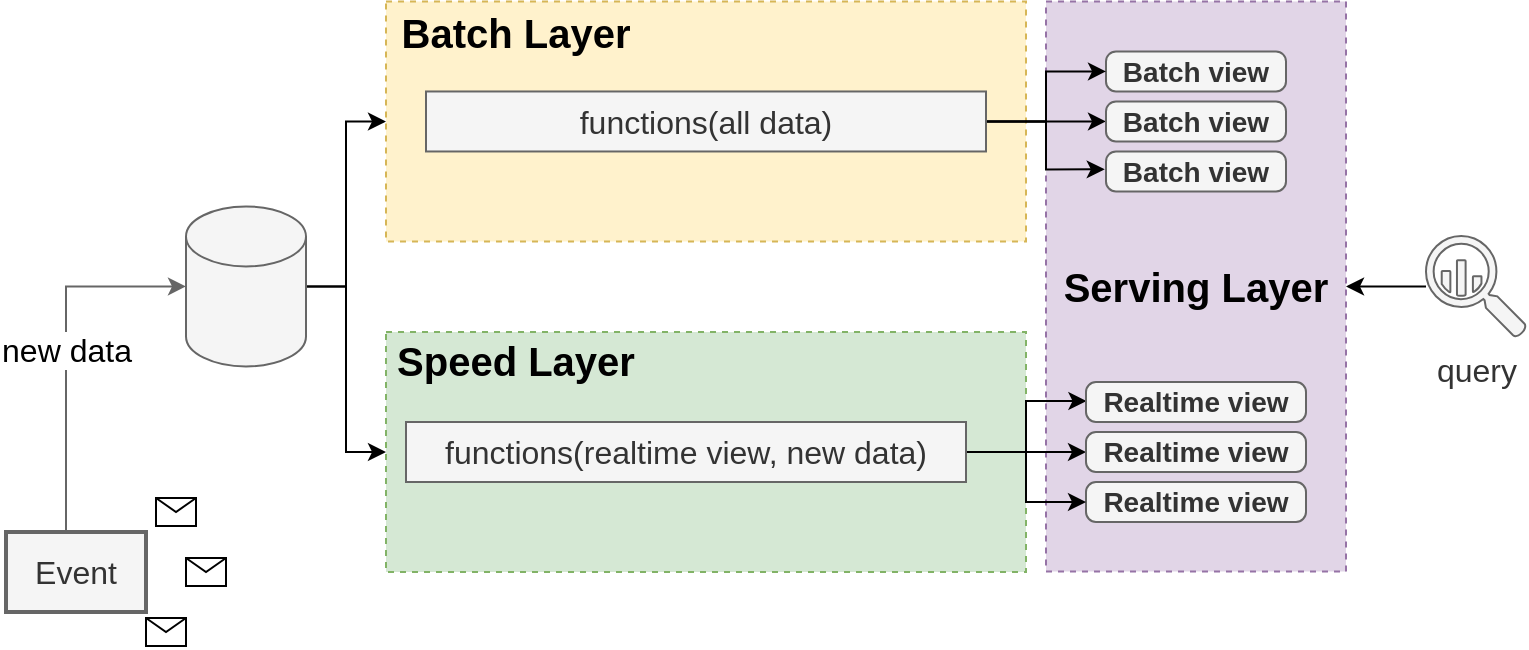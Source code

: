 <mxfile version="21.6.5" type="device">
  <diagram name="Seite-1" id="Z_nCeVgfq2FUw9Kf3NpC">
    <mxGraphModel dx="1634" dy="955" grid="1" gridSize="10" guides="1" tooltips="1" connect="1" arrows="1" fold="1" page="1" pageScale="1" pageWidth="827" pageHeight="1169" math="0" shadow="0">
      <root>
        <mxCell id="0" />
        <mxCell id="1" parent="0" />
        <mxCell id="nLQ7VHGvLJqwe3LOVIPI-51" value="" style="rounded=0;whiteSpace=wrap;html=1;fillColor=#e1d5e7;dashed=1;strokeColor=#9673a6;" parent="1" vertex="1">
          <mxGeometry x="540" y="144.74" width="150" height="285" as="geometry" />
        </mxCell>
        <mxCell id="nLQ7VHGvLJqwe3LOVIPI-42" value="" style="rounded=0;whiteSpace=wrap;html=1;fillColor=#fff2cc;dashed=1;strokeColor=#d6b656;" parent="1" vertex="1">
          <mxGeometry x="210" y="144.74" width="320" height="120" as="geometry" />
        </mxCell>
        <mxCell id="nLQ7VHGvLJqwe3LOVIPI-45" value="" style="rounded=0;whiteSpace=wrap;html=1;fillColor=#d5e8d4;dashed=1;strokeColor=#82b366;" parent="1" vertex="1">
          <mxGeometry x="210" y="310" width="320" height="120" as="geometry" />
        </mxCell>
        <mxCell id="nLQ7VHGvLJqwe3LOVIPI-43" value="&lt;font style=&quot;font-size: 16px;&quot;&gt;new data&lt;/font&gt;" style="edgeStyle=orthogonalEdgeStyle;rounded=0;orthogonalLoop=1;jettySize=auto;html=1;entryX=0;entryY=0.5;entryDx=0;entryDy=0;fillColor=#f5f5f5;strokeColor=#666666;entryPerimeter=0;" parent="1" source="nLQ7VHGvLJqwe3LOVIPI-37" target="8IgjSMzF_6gC03VmX9zu-22" edge="1">
          <mxGeometry relative="1" as="geometry">
            <mxPoint x="90" y="295" as="targetPoint" />
            <Array as="points">
              <mxPoint x="50" y="287" />
            </Array>
          </mxGeometry>
        </mxCell>
        <mxCell id="nLQ7VHGvLJqwe3LOVIPI-37" value="&lt;font style=&quot;font-size: 16px;&quot;&gt;Event&lt;/font&gt;" style="rounded=0;whiteSpace=wrap;html=1;strokeWidth=2;fillColor=#f5f5f5;fontColor=#333333;strokeColor=#666666;" parent="1" vertex="1">
          <mxGeometry x="20" y="410" width="70" height="40" as="geometry" />
        </mxCell>
        <mxCell id="nLQ7VHGvLJqwe3LOVIPI-49" value="Batch view" style="html=1;shadow=0;dashed=0;shape=mxgraph.bootstrap.rrect;rSize=5;strokeColor=#666666;strokeWidth=1;fillColor=#f5f5f5;whiteSpace=wrap;align=center;verticalAlign=middle;spacingLeft=0;fontStyle=1;fontSize=14;spacing=5;fontColor=#333333;" parent="1" vertex="1">
          <mxGeometry x="570" y="169.74" width="90" height="20" as="geometry" />
        </mxCell>
        <mxCell id="nLQ7VHGvLJqwe3LOVIPI-53" value="Realtime view" style="html=1;shadow=0;dashed=0;shape=mxgraph.bootstrap.rrect;rSize=5;strokeColor=#666666;strokeWidth=1;fillColor=#f5f5f5;whiteSpace=wrap;align=center;verticalAlign=middle;spacingLeft=0;fontStyle=1;fontSize=14;spacing=5;fontColor=#333333;" parent="1" vertex="1">
          <mxGeometry x="560" y="385" width="110" height="20" as="geometry" />
        </mxCell>
        <mxCell id="8IgjSMzF_6gC03VmX9zu-32" style="edgeStyle=orthogonalEdgeStyle;rounded=0;orthogonalLoop=1;jettySize=auto;html=1;entryX=1;entryY=0.5;entryDx=0;entryDy=0;" parent="1" source="RQwnNZ5VVYTwwBVM6K0q-25" target="nLQ7VHGvLJqwe3LOVIPI-51" edge="1">
          <mxGeometry relative="1" as="geometry" />
        </mxCell>
        <mxCell id="RQwnNZ5VVYTwwBVM6K0q-25" value="&lt;font style=&quot;font-size: 16px;&quot;&gt;query&lt;/font&gt;" style="sketch=0;html=1;aspect=fixed;strokeColor=#666666;shadow=0;fillColor=#f5f5f5;verticalAlign=top;labelPosition=center;verticalLabelPosition=bottom;shape=mxgraph.gcp2.big_query;fontColor=#333333;" parent="1" vertex="1">
          <mxGeometry x="730" y="261.98" width="50" height="50.52" as="geometry" />
        </mxCell>
        <mxCell id="RQwnNZ5VVYTwwBVM6K0q-33" value="" style="group" parent="1" vertex="1" connectable="0">
          <mxGeometry x="90" y="393.01" width="80" height="74" as="geometry" />
        </mxCell>
        <mxCell id="nLQ7VHGvLJqwe3LOVIPI-30" value="" style="shape=message;html=1;outlineConnect=0;strokeWidth=1;" parent="RQwnNZ5VVYTwwBVM6K0q-33" vertex="1">
          <mxGeometry y="60" width="20" height="14" as="geometry" />
        </mxCell>
        <mxCell id="nLQ7VHGvLJqwe3LOVIPI-33" value="" style="shape=message;html=1;outlineConnect=0;strokeWidth=1;" parent="RQwnNZ5VVYTwwBVM6K0q-33" vertex="1">
          <mxGeometry x="5" width="20" height="14" as="geometry" />
        </mxCell>
        <mxCell id="RQwnNZ5VVYTwwBVM6K0q-32" value="" style="shape=message;html=1;outlineConnect=0;strokeWidth=1;" parent="RQwnNZ5VVYTwwBVM6K0q-33" vertex="1">
          <mxGeometry x="20" y="30" width="20" height="14" as="geometry" />
        </mxCell>
        <mxCell id="8IgjSMzF_6gC03VmX9zu-1" value="&lt;font style=&quot;font-size: 20px;&quot;&gt;&lt;b&gt;Batch Layer&lt;/b&gt;&lt;/font&gt;" style="text;html=1;strokeColor=none;fillColor=none;align=center;verticalAlign=middle;whiteSpace=wrap;rounded=0;" parent="1" vertex="1">
          <mxGeometry x="210" y="144.74" width="130" height="30" as="geometry" />
        </mxCell>
        <mxCell id="8IgjSMzF_6gC03VmX9zu-3" value="&lt;font style=&quot;font-size: 20px;&quot;&gt;&lt;b&gt;Speed Layer&lt;/b&gt;&lt;/font&gt;" style="text;html=1;strokeColor=none;fillColor=none;align=center;verticalAlign=middle;whiteSpace=wrap;rounded=0;" parent="1" vertex="1">
          <mxGeometry x="210" y="308.8" width="130" height="30" as="geometry" />
        </mxCell>
        <mxCell id="8IgjSMzF_6gC03VmX9zu-4" value="&lt;font style=&quot;font-size: 20px;&quot;&gt;&lt;b&gt;Serving Layer&lt;/b&gt;&lt;/font&gt;" style="text;html=1;strokeColor=none;fillColor=none;align=center;verticalAlign=middle;whiteSpace=wrap;rounded=0;" parent="1" vertex="1">
          <mxGeometry x="540" y="272.24" width="150" height="30" as="geometry" />
        </mxCell>
        <mxCell id="8IgjSMzF_6gC03VmX9zu-37" style="edgeStyle=orthogonalEdgeStyle;rounded=0;orthogonalLoop=1;jettySize=auto;html=1;entryX=0.002;entryY=0.475;entryDx=0;entryDy=0;entryPerimeter=0;" parent="1" source="8IgjSMzF_6gC03VmX9zu-20" target="8IgjSMzF_6gC03VmX9zu-31" edge="1">
          <mxGeometry relative="1" as="geometry" />
        </mxCell>
        <mxCell id="8IgjSMzF_6gC03VmX9zu-38" style="edgeStyle=orthogonalEdgeStyle;rounded=0;orthogonalLoop=1;jettySize=auto;html=1;" parent="1" source="8IgjSMzF_6gC03VmX9zu-20" target="8IgjSMzF_6gC03VmX9zu-30" edge="1">
          <mxGeometry relative="1" as="geometry" />
        </mxCell>
        <mxCell id="8IgjSMzF_6gC03VmX9zu-39" style="edgeStyle=orthogonalEdgeStyle;rounded=0;orthogonalLoop=1;jettySize=auto;html=1;" parent="1" source="8IgjSMzF_6gC03VmX9zu-20" target="nLQ7VHGvLJqwe3LOVIPI-53" edge="1">
          <mxGeometry relative="1" as="geometry" />
        </mxCell>
        <mxCell id="8IgjSMzF_6gC03VmX9zu-20" value="&lt;font size=&quot;1&quot; style=&quot;&quot;&gt;&lt;span style=&quot;font-size: 16px;&quot;&gt;functions(realtime view, new data)&lt;/span&gt;&lt;/font&gt;" style="text;html=1;strokeColor=#666666;fillColor=#f5f5f5;align=center;verticalAlign=middle;whiteSpace=wrap;rounded=0;fontColor=#333333;" parent="1" vertex="1">
          <mxGeometry x="220" y="355" width="280" height="30" as="geometry" />
        </mxCell>
        <mxCell id="8IgjSMzF_6gC03VmX9zu-27" style="edgeStyle=orthogonalEdgeStyle;rounded=0;orthogonalLoop=1;jettySize=auto;html=1;" parent="1" source="8IgjSMzF_6gC03VmX9zu-21" target="nLQ7VHGvLJqwe3LOVIPI-49" edge="1">
          <mxGeometry relative="1" as="geometry" />
        </mxCell>
        <mxCell id="8IgjSMzF_6gC03VmX9zu-33" style="edgeStyle=orthogonalEdgeStyle;rounded=0;orthogonalLoop=1;jettySize=auto;html=1;" parent="1" source="8IgjSMzF_6gC03VmX9zu-21" target="8IgjSMzF_6gC03VmX9zu-28" edge="1">
          <mxGeometry relative="1" as="geometry" />
        </mxCell>
        <mxCell id="8IgjSMzF_6gC03VmX9zu-34" style="edgeStyle=orthogonalEdgeStyle;rounded=0;orthogonalLoop=1;jettySize=auto;html=1;entryX=-0.007;entryY=0.447;entryDx=0;entryDy=0;entryPerimeter=0;" parent="1" source="8IgjSMzF_6gC03VmX9zu-21" target="8IgjSMzF_6gC03VmX9zu-29" edge="1">
          <mxGeometry relative="1" as="geometry" />
        </mxCell>
        <mxCell id="8IgjSMzF_6gC03VmX9zu-21" value="&lt;font size=&quot;1&quot; style=&quot;&quot;&gt;&lt;span style=&quot;font-size: 16px;&quot;&gt;functions(all data)&lt;/span&gt;&lt;/font&gt;" style="text;html=1;strokeColor=#666666;fillColor=#f5f5f5;align=center;verticalAlign=middle;whiteSpace=wrap;rounded=0;fontColor=#333333;" parent="1" vertex="1">
          <mxGeometry x="230" y="189.74" width="280" height="30" as="geometry" />
        </mxCell>
        <mxCell id="8IgjSMzF_6gC03VmX9zu-24" style="edgeStyle=orthogonalEdgeStyle;rounded=0;orthogonalLoop=1;jettySize=auto;html=1;entryX=0;entryY=0.5;entryDx=0;entryDy=0;" parent="1" source="8IgjSMzF_6gC03VmX9zu-22" target="nLQ7VHGvLJqwe3LOVIPI-42" edge="1">
          <mxGeometry relative="1" as="geometry" />
        </mxCell>
        <mxCell id="8IgjSMzF_6gC03VmX9zu-25" style="edgeStyle=orthogonalEdgeStyle;rounded=0;orthogonalLoop=1;jettySize=auto;html=1;entryX=0;entryY=0.5;entryDx=0;entryDy=0;" parent="1" source="8IgjSMzF_6gC03VmX9zu-22" target="nLQ7VHGvLJqwe3LOVIPI-45" edge="1">
          <mxGeometry relative="1" as="geometry" />
        </mxCell>
        <mxCell id="8IgjSMzF_6gC03VmX9zu-22" value="" style="shape=cylinder3;whiteSpace=wrap;html=1;boundedLbl=1;backgroundOutline=1;size=15;fillColor=#f5f5f5;fontColor=#333333;strokeColor=#666666;" parent="1" vertex="1">
          <mxGeometry x="110" y="247.24" width="60" height="80" as="geometry" />
        </mxCell>
        <mxCell id="8IgjSMzF_6gC03VmX9zu-28" value="Batch view" style="html=1;shadow=0;dashed=0;shape=mxgraph.bootstrap.rrect;rSize=5;strokeColor=#666666;strokeWidth=1;fillColor=#f5f5f5;whiteSpace=wrap;align=center;verticalAlign=middle;spacingLeft=0;fontStyle=1;fontSize=14;spacing=5;fontColor=#333333;" parent="1" vertex="1">
          <mxGeometry x="570" y="194.74" width="90" height="20" as="geometry" />
        </mxCell>
        <mxCell id="8IgjSMzF_6gC03VmX9zu-29" value="Batch view" style="html=1;shadow=0;dashed=0;shape=mxgraph.bootstrap.rrect;rSize=5;strokeColor=#666666;strokeWidth=1;fillColor=#f5f5f5;whiteSpace=wrap;align=center;verticalAlign=middle;spacingLeft=0;fontStyle=1;fontSize=14;spacing=5;fontColor=#333333;" parent="1" vertex="1">
          <mxGeometry x="570" y="219.74" width="90" height="20" as="geometry" />
        </mxCell>
        <mxCell id="8IgjSMzF_6gC03VmX9zu-30" value="Realtime view" style="html=1;shadow=0;dashed=0;shape=mxgraph.bootstrap.rrect;rSize=5;strokeColor=#666666;strokeWidth=1;fillColor=#f5f5f5;whiteSpace=wrap;align=center;verticalAlign=middle;spacingLeft=0;fontStyle=1;fontSize=14;spacing=5;fontColor=#333333;" parent="1" vertex="1">
          <mxGeometry x="560" y="360" width="110" height="20" as="geometry" />
        </mxCell>
        <mxCell id="8IgjSMzF_6gC03VmX9zu-31" value="Realtime view" style="html=1;shadow=0;dashed=0;shape=mxgraph.bootstrap.rrect;rSize=5;strokeColor=#666666;strokeWidth=1;fillColor=#f5f5f5;whiteSpace=wrap;align=center;verticalAlign=middle;spacingLeft=0;fontStyle=1;fontSize=14;spacing=5;fontColor=#333333;" parent="1" vertex="1">
          <mxGeometry x="560" y="335" width="110" height="20" as="geometry" />
        </mxCell>
      </root>
    </mxGraphModel>
  </diagram>
</mxfile>
